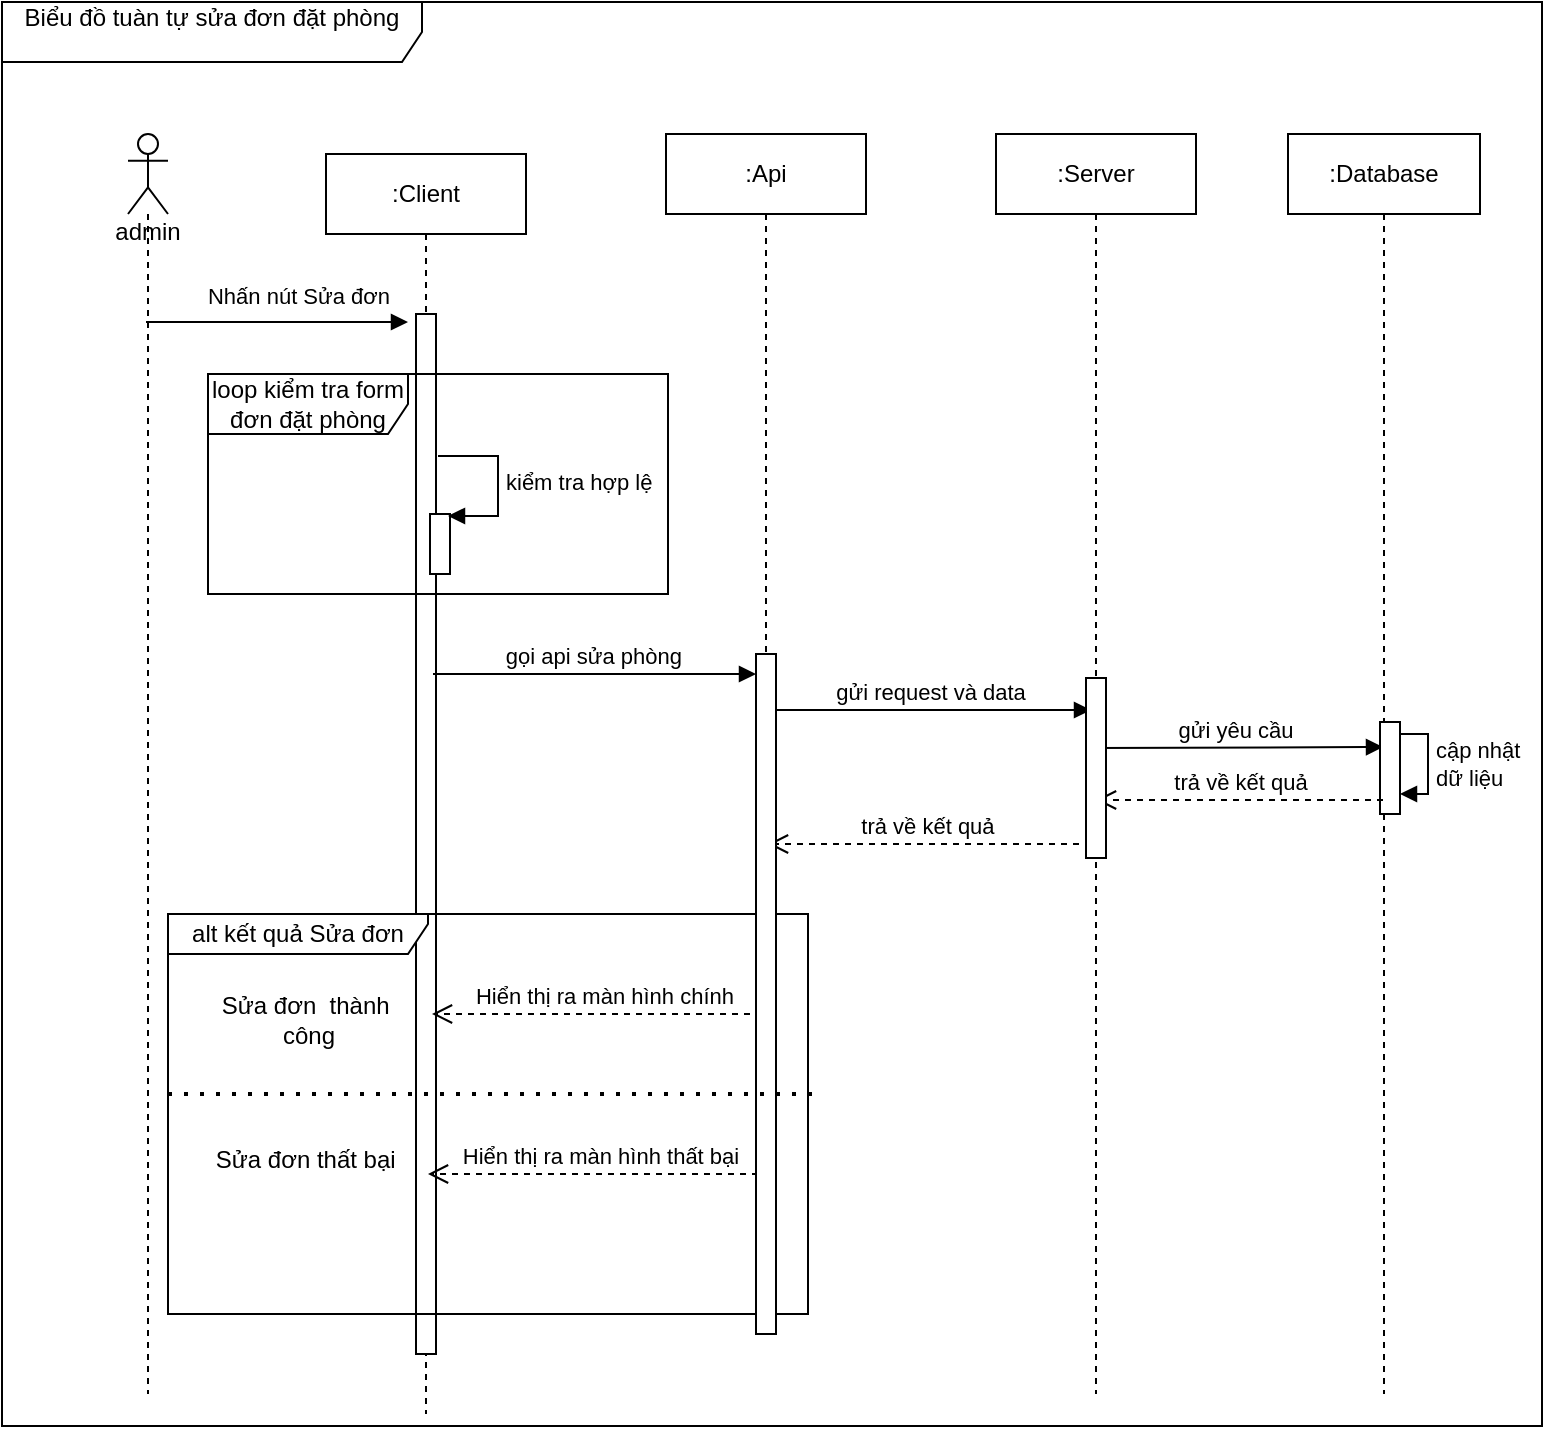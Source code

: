 <mxfile version="24.8.6">
  <diagram name="Trang-1" id="rIu3SyWQEaMxEdXloD8W">
    <mxGraphModel dx="1050" dy="557" grid="1" gridSize="10" guides="1" tooltips="1" connect="1" arrows="1" fold="1" page="1" pageScale="1" pageWidth="827" pageHeight="1169" math="0" shadow="0">
      <root>
        <mxCell id="0" />
        <mxCell id="1" parent="0" />
        <mxCell id="7tEo3estfyewBc0sI1uE-1" value="&lt;div&gt;&lt;br&gt;&lt;/div&gt;&lt;div&gt;&lt;br&gt;&lt;/div&gt;&lt;div&gt;&lt;br&gt;&lt;/div&gt;&lt;div&gt;&lt;br&gt;&lt;/div&gt;&lt;div&gt;&lt;span style=&quot;background-color: initial;&quot;&gt;&lt;br&gt;&lt;/span&gt;&lt;/div&gt;&lt;div&gt;&lt;span style=&quot;background-color: initial;&quot;&gt;admin&lt;/span&gt;&lt;/div&gt;&lt;div&gt;&lt;br&gt;&lt;/div&gt;" style="shape=umlLifeline;perimeter=lifelinePerimeter;whiteSpace=wrap;html=1;container=1;dropTarget=0;collapsible=0;recursiveResize=0;outlineConnect=0;portConstraint=eastwest;newEdgeStyle={&quot;curved&quot;:0,&quot;rounded&quot;:0};participant=umlActor;size=40;" vertex="1" parent="1">
          <mxGeometry x="120" y="76" width="20" height="630" as="geometry" />
        </mxCell>
        <mxCell id="7tEo3estfyewBc0sI1uE-2" value=":Client" style="shape=umlLifeline;perimeter=lifelinePerimeter;whiteSpace=wrap;html=1;container=1;dropTarget=0;collapsible=0;recursiveResize=0;outlineConnect=0;portConstraint=eastwest;newEdgeStyle={&quot;curved&quot;:0,&quot;rounded&quot;:0};" vertex="1" parent="1">
          <mxGeometry x="219" y="86" width="100" height="630" as="geometry" />
        </mxCell>
        <mxCell id="7tEo3estfyewBc0sI1uE-3" value="" style="html=1;points=[[0,0,0,0,5],[0,1,0,0,-5],[1,0,0,0,5],[1,1,0,0,-5]];perimeter=orthogonalPerimeter;outlineConnect=0;targetShapes=umlLifeline;portConstraint=eastwest;newEdgeStyle={&quot;curved&quot;:0,&quot;rounded&quot;:0};" vertex="1" parent="7tEo3estfyewBc0sI1uE-2">
          <mxGeometry x="45" y="80" width="10" height="520" as="geometry" />
        </mxCell>
        <mxCell id="7tEo3estfyewBc0sI1uE-4" value=":Api" style="shape=umlLifeline;perimeter=lifelinePerimeter;whiteSpace=wrap;html=1;container=1;dropTarget=0;collapsible=0;recursiveResize=0;outlineConnect=0;portConstraint=eastwest;newEdgeStyle={&quot;curved&quot;:0,&quot;rounded&quot;:0};" vertex="1" parent="1">
          <mxGeometry x="389" y="76" width="100" height="580" as="geometry" />
        </mxCell>
        <mxCell id="7tEo3estfyewBc0sI1uE-5" value=":Server" style="shape=umlLifeline;perimeter=lifelinePerimeter;whiteSpace=wrap;html=1;container=1;dropTarget=0;collapsible=0;recursiveResize=0;outlineConnect=0;portConstraint=eastwest;newEdgeStyle={&quot;curved&quot;:0,&quot;rounded&quot;:0};" vertex="1" parent="1">
          <mxGeometry x="554" y="76" width="100" height="630" as="geometry" />
        </mxCell>
        <mxCell id="7tEo3estfyewBc0sI1uE-6" value="Nhấn nút Sửa đơn" style="html=1;verticalAlign=bottom;endArrow=block;curved=0;rounded=0;" edge="1" parent="1">
          <mxGeometry x="0.161" y="4" width="80" relative="1" as="geometry">
            <mxPoint x="129" y="170" as="sourcePoint" />
            <mxPoint x="260" y="170" as="targetPoint" />
            <mxPoint as="offset" />
          </mxGeometry>
        </mxCell>
        <mxCell id="7tEo3estfyewBc0sI1uE-7" value="loop kiểm tra form đơn đặt phòng" style="shape=umlFrame;whiteSpace=wrap;html=1;pointerEvents=0;width=100;height=30;" vertex="1" parent="1">
          <mxGeometry x="160" y="196" width="230" height="110" as="geometry" />
        </mxCell>
        <mxCell id="7tEo3estfyewBc0sI1uE-8" value="" style="html=1;points=[[0,0,0,0,5],[0,1,0,0,-5],[1,0,0,0,5],[1,1,0,0,-5]];perimeter=orthogonalPerimeter;outlineConnect=0;targetShapes=umlLifeline;portConstraint=eastwest;newEdgeStyle={&quot;curved&quot;:0,&quot;rounded&quot;:0};" vertex="1" parent="1">
          <mxGeometry x="271" y="266" width="10" height="30" as="geometry" />
        </mxCell>
        <mxCell id="7tEo3estfyewBc0sI1uE-9" value="kiểm tra hợp lệ" style="html=1;align=left;spacingLeft=2;endArrow=block;rounded=0;edgeStyle=orthogonalEdgeStyle;curved=0;rounded=0;" edge="1" parent="1">
          <mxGeometry x="0.012" relative="1" as="geometry">
            <mxPoint x="275" y="237" as="sourcePoint" />
            <Array as="points">
              <mxPoint x="305" y="267" />
            </Array>
            <mxPoint x="280" y="267" as="targetPoint" />
            <mxPoint as="offset" />
          </mxGeometry>
        </mxCell>
        <mxCell id="7tEo3estfyewBc0sI1uE-10" value="gọi api sửa phòng&amp;nbsp;" style="html=1;verticalAlign=bottom;endArrow=block;curved=0;rounded=0;" edge="1" parent="1">
          <mxGeometry width="80" relative="1" as="geometry">
            <mxPoint x="272.5" y="346" as="sourcePoint" />
            <mxPoint x="434" y="346" as="targetPoint" />
          </mxGeometry>
        </mxCell>
        <mxCell id="7tEo3estfyewBc0sI1uE-11" value="gửi request và data" style="html=1;verticalAlign=bottom;endArrow=block;curved=0;rounded=0;" edge="1" parent="1">
          <mxGeometry width="80" relative="1" as="geometry">
            <mxPoint x="440" y="364" as="sourcePoint" />
            <mxPoint x="601.5" y="364" as="targetPoint" />
          </mxGeometry>
        </mxCell>
        <mxCell id="7tEo3estfyewBc0sI1uE-12" value="trả về kết quả&amp;nbsp;" style="html=1;verticalAlign=bottom;endArrow=open;dashed=1;endSize=8;curved=0;rounded=0;" edge="1" parent="1">
          <mxGeometry relative="1" as="geometry">
            <mxPoint x="601.5" y="431" as="sourcePoint" />
            <mxPoint x="440" y="431" as="targetPoint" />
          </mxGeometry>
        </mxCell>
        <mxCell id="7tEo3estfyewBc0sI1uE-13" value="alt kết quả Sửa đơn" style="shape=umlFrame;whiteSpace=wrap;html=1;pointerEvents=0;width=130;height=20;" vertex="1" parent="1">
          <mxGeometry x="140" y="466" width="320" height="200" as="geometry" />
        </mxCell>
        <mxCell id="7tEo3estfyewBc0sI1uE-14" value="Hiển thị ra màn hình chính" style="html=1;verticalAlign=bottom;endArrow=open;dashed=1;endSize=8;curved=0;rounded=0;" edge="1" parent="1">
          <mxGeometry relative="1" as="geometry">
            <mxPoint x="443" y="516" as="sourcePoint" />
            <mxPoint x="272" y="516" as="targetPoint" />
            <Array as="points" />
          </mxGeometry>
        </mxCell>
        <mxCell id="7tEo3estfyewBc0sI1uE-15" value="Hiển thị ra màn hình thất bại" style="html=1;verticalAlign=bottom;endArrow=open;dashed=1;endSize=8;curved=0;rounded=0;" edge="1" parent="1">
          <mxGeometry relative="1" as="geometry">
            <mxPoint x="441" y="596" as="sourcePoint" />
            <mxPoint x="270" y="596" as="targetPoint" />
            <Array as="points" />
          </mxGeometry>
        </mxCell>
        <mxCell id="7tEo3estfyewBc0sI1uE-16" value="Sửa đơn&amp;nbsp; thành&amp;nbsp;&lt;div&gt;công&lt;/div&gt;" style="text;html=1;align=center;verticalAlign=middle;resizable=0;points=[];autosize=1;strokeColor=none;fillColor=none;" vertex="1" parent="1">
          <mxGeometry x="155" y="499" width="110" height="40" as="geometry" />
        </mxCell>
        <mxCell id="7tEo3estfyewBc0sI1uE-17" value="&amp;nbsp; &amp;nbsp; &amp;nbsp; &amp;nbsp; &amp;nbsp; &amp;nbsp; &amp;nbsp; &amp;nbsp; &amp;nbsp; &amp;nbsp; &amp;nbsp; &amp;nbsp; &amp;nbsp; Sửa đơn thất bại" style="text;html=1;align=center;verticalAlign=middle;resizable=0;points=[];autosize=1;strokeColor=none;fillColor=none;" vertex="1" parent="1">
          <mxGeometry x="65" y="574" width="200" height="30" as="geometry" />
        </mxCell>
        <mxCell id="7tEo3estfyewBc0sI1uE-18" value=":Database" style="shape=umlLifeline;perimeter=lifelinePerimeter;whiteSpace=wrap;html=1;container=1;dropTarget=0;collapsible=0;recursiveResize=0;outlineConnect=0;portConstraint=eastwest;newEdgeStyle={&quot;curved&quot;:0,&quot;rounded&quot;:0};" vertex="1" parent="1">
          <mxGeometry x="700" y="76" width="96" height="630" as="geometry" />
        </mxCell>
        <mxCell id="7tEo3estfyewBc0sI1uE-19" value="cập nhật&lt;div&gt;dữ liệu&lt;/div&gt;" style="html=1;align=left;spacingLeft=2;endArrow=block;rounded=0;edgeStyle=orthogonalEdgeStyle;curved=0;rounded=0;" edge="1" parent="7tEo3estfyewBc0sI1uE-18">
          <mxGeometry relative="1" as="geometry">
            <mxPoint x="56.0" y="300" as="sourcePoint" />
            <Array as="points">
              <mxPoint x="70" y="300" />
              <mxPoint x="70" y="330" />
            </Array>
            <mxPoint x="56" y="330" as="targetPoint" />
          </mxGeometry>
        </mxCell>
        <mxCell id="7tEo3estfyewBc0sI1uE-20" value="gửi yêu cầu&amp;nbsp;" style="html=1;verticalAlign=bottom;endArrow=block;curved=0;rounded=0;" edge="1" parent="1">
          <mxGeometry width="80" relative="1" as="geometry">
            <mxPoint x="603" y="383" as="sourcePoint" />
            <mxPoint x="747.5" y="382.52" as="targetPoint" />
          </mxGeometry>
        </mxCell>
        <mxCell id="7tEo3estfyewBc0sI1uE-21" value="" style="html=1;points=[[0,0,0,0,5],[0,1,0,0,-5],[1,0,0,0,5],[1,1,0,0,-5]];perimeter=orthogonalPerimeter;outlineConnect=0;targetShapes=umlLifeline;portConstraint=eastwest;newEdgeStyle={&quot;curved&quot;:0,&quot;rounded&quot;:0};" vertex="1" parent="1">
          <mxGeometry x="746" y="370" width="10" height="46" as="geometry" />
        </mxCell>
        <mxCell id="7tEo3estfyewBc0sI1uE-22" value="trả về kết quả" style="html=1;verticalAlign=bottom;endArrow=open;dashed=1;endSize=8;curved=0;rounded=0;" edge="1" parent="1">
          <mxGeometry relative="1" as="geometry">
            <mxPoint x="747.5" y="409" as="sourcePoint" />
            <mxPoint x="604" y="409" as="targetPoint" />
          </mxGeometry>
        </mxCell>
        <mxCell id="7tEo3estfyewBc0sI1uE-23" value="Biểu đồ tuàn tự sửa đơn đặt phòng&lt;div&gt;&lt;br&gt;&lt;/div&gt;" style="shape=umlFrame;whiteSpace=wrap;html=1;pointerEvents=0;width=210;height=30;" vertex="1" parent="1">
          <mxGeometry x="57" y="10" width="770" height="712" as="geometry" />
        </mxCell>
        <mxCell id="7tEo3estfyewBc0sI1uE-24" value="" style="html=1;points=[[0,0,0,0,5],[0,1,0,0,-5],[1,0,0,0,5],[1,1,0,0,-5]];perimeter=orthogonalPerimeter;outlineConnect=0;targetShapes=umlLifeline;portConstraint=eastwest;newEdgeStyle={&quot;curved&quot;:0,&quot;rounded&quot;:0};" vertex="1" parent="1">
          <mxGeometry x="434" y="336" width="10" height="340" as="geometry" />
        </mxCell>
        <mxCell id="7tEo3estfyewBc0sI1uE-25" value="" style="html=1;points=[[0,0,0,0,5],[0,1,0,0,-5],[1,0,0,0,5],[1,1,0,0,-5]];perimeter=orthogonalPerimeter;outlineConnect=0;targetShapes=umlLifeline;portConstraint=eastwest;newEdgeStyle={&quot;curved&quot;:0,&quot;rounded&quot;:0};" vertex="1" parent="1">
          <mxGeometry x="599" y="348" width="10" height="90" as="geometry" />
        </mxCell>
        <mxCell id="7tEo3estfyewBc0sI1uE-26" value="" style="endArrow=none;dashed=1;html=1;dashPattern=1 3;strokeWidth=2;rounded=0;" edge="1" parent="1">
          <mxGeometry width="50" height="50" relative="1" as="geometry">
            <mxPoint x="140" y="556" as="sourcePoint" />
            <mxPoint x="463" y="556" as="targetPoint" />
          </mxGeometry>
        </mxCell>
      </root>
    </mxGraphModel>
  </diagram>
</mxfile>
